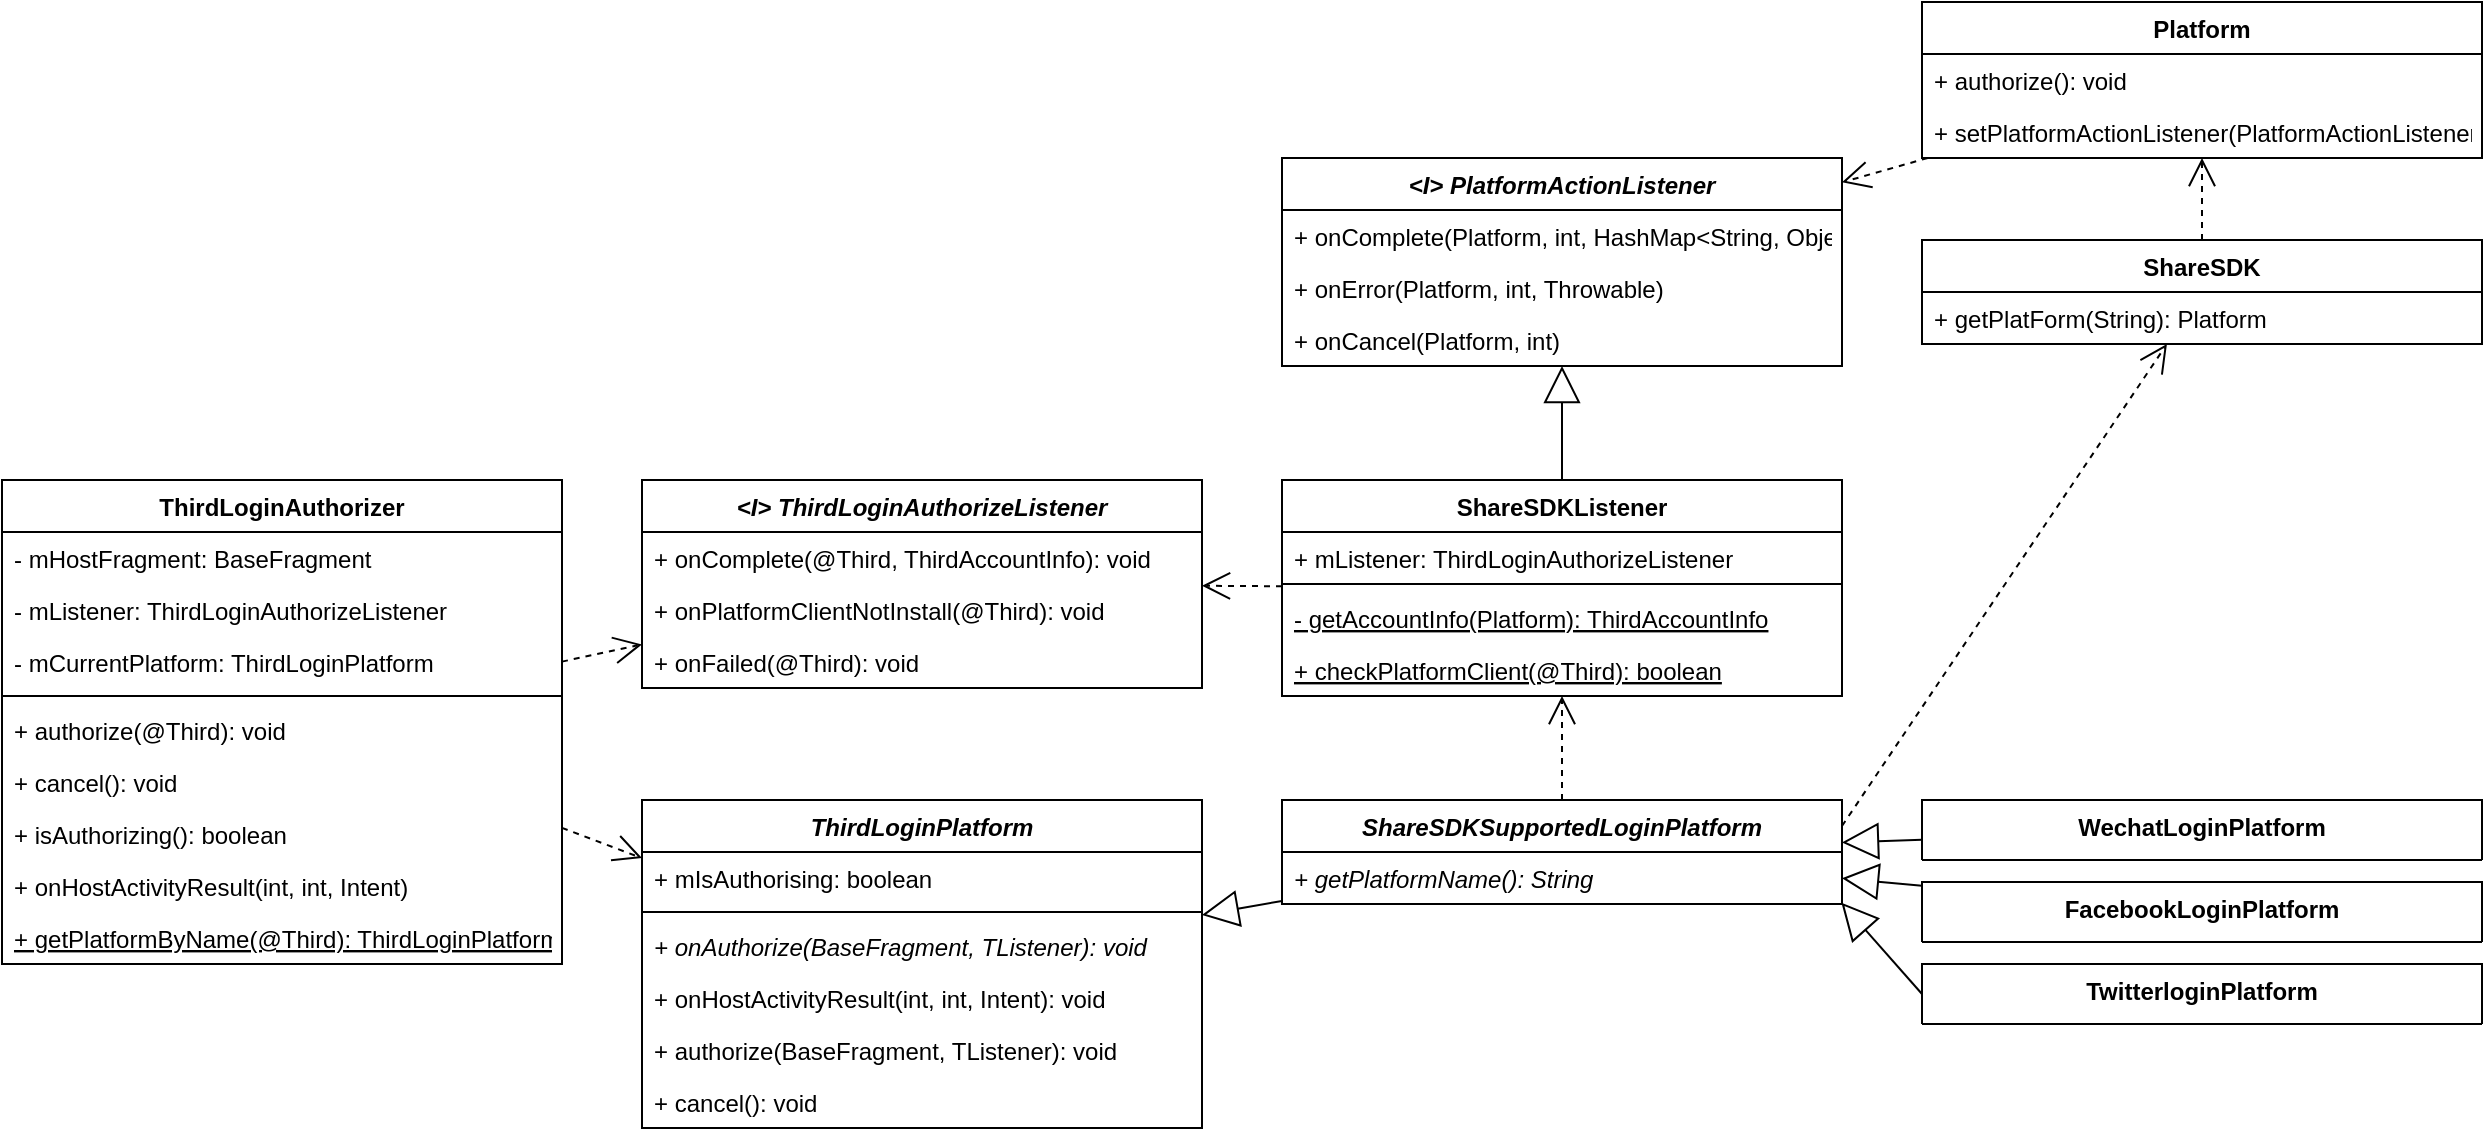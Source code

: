 <mxfile version="10.9.0" type="github"><diagram id="CQj0oGRUAJ8MwqAiTqsg" name="Page-1"><mxGraphModel dx="1162" dy="637" grid="1" gridSize="10" guides="1" tooltips="1" connect="1" arrows="1" fold="1" page="1" pageScale="1" pageWidth="2339" pageHeight="3300" math="0" shadow="0"><root><mxCell id="0"/><mxCell id="1" parent="0"/><mxCell id="OyjzKzTZyDv7s8rB2IZF-1" value="ThirdLoginAuthorizer" style="swimlane;fontStyle=1;align=center;verticalAlign=top;childLayout=stackLayout;horizontal=1;startSize=26;horizontalStack=0;resizeParent=1;resizeParentMax=0;resizeLast=0;collapsible=1;marginBottom=0;" vertex="1" parent="1"><mxGeometry x="40" y="320" width="280" height="242" as="geometry"/></mxCell><mxCell id="OyjzKzTZyDv7s8rB2IZF-2" value="- mHostFragment: BaseFragment" style="text;strokeColor=none;fillColor=none;align=left;verticalAlign=top;spacingLeft=4;spacingRight=4;overflow=hidden;rotatable=0;points=[[0,0.5],[1,0.5]];portConstraint=eastwest;" vertex="1" parent="OyjzKzTZyDv7s8rB2IZF-1"><mxGeometry y="26" width="280" height="26" as="geometry"/></mxCell><mxCell id="OyjzKzTZyDv7s8rB2IZF-5" value="- mListener: ThirdLoginAuthorizeListener" style="text;strokeColor=none;fillColor=none;align=left;verticalAlign=top;spacingLeft=4;spacingRight=4;overflow=hidden;rotatable=0;points=[[0,0.5],[1,0.5]];portConstraint=eastwest;" vertex="1" parent="OyjzKzTZyDv7s8rB2IZF-1"><mxGeometry y="52" width="280" height="26" as="geometry"/></mxCell><mxCell id="OyjzKzTZyDv7s8rB2IZF-6" value="- mCurrentPlatform: ThirdLoginPlatform" style="text;strokeColor=none;fillColor=none;align=left;verticalAlign=top;spacingLeft=4;spacingRight=4;overflow=hidden;rotatable=0;points=[[0,0.5],[1,0.5]];portConstraint=eastwest;" vertex="1" parent="OyjzKzTZyDv7s8rB2IZF-1"><mxGeometry y="78" width="280" height="26" as="geometry"/></mxCell><mxCell id="OyjzKzTZyDv7s8rB2IZF-3" value="" style="line;strokeWidth=1;fillColor=none;align=left;verticalAlign=middle;spacingTop=-1;spacingLeft=3;spacingRight=3;rotatable=0;labelPosition=right;points=[];portConstraint=eastwest;" vertex="1" parent="OyjzKzTZyDv7s8rB2IZF-1"><mxGeometry y="104" width="280" height="8" as="geometry"/></mxCell><mxCell id="OyjzKzTZyDv7s8rB2IZF-4" value="+ authorize(@Third): void" style="text;strokeColor=none;fillColor=none;align=left;verticalAlign=top;spacingLeft=4;spacingRight=4;overflow=hidden;rotatable=0;points=[[0,0.5],[1,0.5]];portConstraint=eastwest;" vertex="1" parent="OyjzKzTZyDv7s8rB2IZF-1"><mxGeometry y="112" width="280" height="26" as="geometry"/></mxCell><mxCell id="OyjzKzTZyDv7s8rB2IZF-7" value="+ cancel(): void" style="text;strokeColor=none;fillColor=none;align=left;verticalAlign=top;spacingLeft=4;spacingRight=4;overflow=hidden;rotatable=0;points=[[0,0.5],[1,0.5]];portConstraint=eastwest;" vertex="1" parent="OyjzKzTZyDv7s8rB2IZF-1"><mxGeometry y="138" width="280" height="26" as="geometry"/></mxCell><mxCell id="OyjzKzTZyDv7s8rB2IZF-8" value="+ isAuthorizing(): boolean" style="text;strokeColor=none;fillColor=none;align=left;verticalAlign=top;spacingLeft=4;spacingRight=4;overflow=hidden;rotatable=0;points=[[0,0.5],[1,0.5]];portConstraint=eastwest;" vertex="1" parent="OyjzKzTZyDv7s8rB2IZF-1"><mxGeometry y="164" width="280" height="26" as="geometry"/></mxCell><mxCell id="OyjzKzTZyDv7s8rB2IZF-9" value="+ onHostActivityResult(int, int, Intent)" style="text;strokeColor=none;fillColor=none;align=left;verticalAlign=top;spacingLeft=4;spacingRight=4;overflow=hidden;rotatable=0;points=[[0,0.5],[1,0.5]];portConstraint=eastwest;" vertex="1" parent="OyjzKzTZyDv7s8rB2IZF-1"><mxGeometry y="190" width="280" height="26" as="geometry"/></mxCell><mxCell id="OyjzKzTZyDv7s8rB2IZF-55" value="+ getPlatformByName(@Third): ThirdLoginPlatform" style="text;strokeColor=none;fillColor=none;align=left;verticalAlign=top;spacingLeft=4;spacingRight=4;overflow=hidden;rotatable=0;points=[[0,0.5],[1,0.5]];portConstraint=eastwest;fontStyle=4" vertex="1" parent="OyjzKzTZyDv7s8rB2IZF-1"><mxGeometry y="216" width="280" height="26" as="geometry"/></mxCell><mxCell id="OyjzKzTZyDv7s8rB2IZF-10" value="ThirdLoginPlatform" style="swimlane;fontStyle=3;align=center;verticalAlign=top;childLayout=stackLayout;horizontal=1;startSize=26;horizontalStack=0;resizeParent=1;resizeParentMax=0;resizeLast=0;collapsible=1;marginBottom=0;" vertex="1" parent="1"><mxGeometry x="360" y="480" width="280" height="164" as="geometry"/></mxCell><mxCell id="OyjzKzTZyDv7s8rB2IZF-11" value="+ mIsAuthorising: boolean" style="text;strokeColor=none;fillColor=none;align=left;verticalAlign=top;spacingLeft=4;spacingRight=4;overflow=hidden;rotatable=0;points=[[0,0.5],[1,0.5]];portConstraint=eastwest;" vertex="1" parent="OyjzKzTZyDv7s8rB2IZF-10"><mxGeometry y="26" width="280" height="26" as="geometry"/></mxCell><mxCell id="OyjzKzTZyDv7s8rB2IZF-14" value="" style="line;strokeWidth=1;fillColor=none;align=left;verticalAlign=middle;spacingTop=-1;spacingLeft=3;spacingRight=3;rotatable=0;labelPosition=right;points=[];portConstraint=eastwest;" vertex="1" parent="OyjzKzTZyDv7s8rB2IZF-10"><mxGeometry y="52" width="280" height="8" as="geometry"/></mxCell><mxCell id="OyjzKzTZyDv7s8rB2IZF-15" value="+ onAuthorize(BaseFragment, TListener): void" style="text;strokeColor=none;fillColor=none;align=left;verticalAlign=top;spacingLeft=4;spacingRight=4;overflow=hidden;rotatable=0;points=[[0,0.5],[1,0.5]];portConstraint=eastwest;fontStyle=2" vertex="1" parent="OyjzKzTZyDv7s8rB2IZF-10"><mxGeometry y="60" width="280" height="26" as="geometry"/></mxCell><mxCell id="OyjzKzTZyDv7s8rB2IZF-16" value="+ onHostActivityResult(int, int, Intent): void" style="text;strokeColor=none;fillColor=none;align=left;verticalAlign=top;spacingLeft=4;spacingRight=4;overflow=hidden;rotatable=0;points=[[0,0.5],[1,0.5]];portConstraint=eastwest;" vertex="1" parent="OyjzKzTZyDv7s8rB2IZF-10"><mxGeometry y="86" width="280" height="26" as="geometry"/></mxCell><mxCell id="OyjzKzTZyDv7s8rB2IZF-17" value="+ authorize(BaseFragment, TListener): void&#10;&#10;" style="text;strokeColor=none;fillColor=none;align=left;verticalAlign=top;spacingLeft=4;spacingRight=4;overflow=hidden;rotatable=0;points=[[0,0.5],[1,0.5]];portConstraint=eastwest;" vertex="1" parent="OyjzKzTZyDv7s8rB2IZF-10"><mxGeometry y="112" width="280" height="26" as="geometry"/></mxCell><mxCell id="OyjzKzTZyDv7s8rB2IZF-18" value="+ cancel(): void" style="text;strokeColor=none;fillColor=none;align=left;verticalAlign=top;spacingLeft=4;spacingRight=4;overflow=hidden;rotatable=0;points=[[0,0.5],[1,0.5]];portConstraint=eastwest;" vertex="1" parent="OyjzKzTZyDv7s8rB2IZF-10"><mxGeometry y="138" width="280" height="26" as="geometry"/></mxCell><mxCell id="OyjzKzTZyDv7s8rB2IZF-21" value="ShareSDKSupportedLoginPlatform" style="swimlane;fontStyle=3;align=center;verticalAlign=top;childLayout=stackLayout;horizontal=1;startSize=26;horizontalStack=0;resizeParent=1;resizeParentMax=0;resizeLast=0;collapsible=1;marginBottom=0;" vertex="1" parent="1"><mxGeometry x="680" y="480" width="280" height="52" as="geometry"/></mxCell><mxCell id="OyjzKzTZyDv7s8rB2IZF-25" value="+ getPlatformName(): String" style="text;strokeColor=none;fillColor=none;align=left;verticalAlign=top;spacingLeft=4;spacingRight=4;overflow=hidden;rotatable=0;points=[[0,0.5],[1,0.5]];portConstraint=eastwest;fontStyle=2" vertex="1" parent="OyjzKzTZyDv7s8rB2IZF-21"><mxGeometry y="26" width="280" height="26" as="geometry"/></mxCell><mxCell id="OyjzKzTZyDv7s8rB2IZF-28" value="" style="endArrow=block;endSize=16;endFill=0;html=1;" edge="1" parent="1" source="OyjzKzTZyDv7s8rB2IZF-21" target="OyjzKzTZyDv7s8rB2IZF-10"><mxGeometry width="160" relative="1" as="geometry"><mxPoint x="150" y="770" as="sourcePoint"/><mxPoint x="310" y="770" as="targetPoint"/></mxGeometry></mxCell><mxCell id="OyjzKzTZyDv7s8rB2IZF-29" value="ShareSDKListener" style="swimlane;fontStyle=1;align=center;verticalAlign=top;childLayout=stackLayout;horizontal=1;startSize=26;horizontalStack=0;resizeParent=1;resizeParentMax=0;resizeLast=0;collapsible=1;marginBottom=0;" vertex="1" parent="1"><mxGeometry x="680" y="320" width="280" height="108" as="geometry"/></mxCell><mxCell id="OyjzKzTZyDv7s8rB2IZF-30" value="+ mListener: ThirdLoginAuthorizeListener" style="text;strokeColor=none;fillColor=none;align=left;verticalAlign=top;spacingLeft=4;spacingRight=4;overflow=hidden;rotatable=0;points=[[0,0.5],[1,0.5]];portConstraint=eastwest;" vertex="1" parent="OyjzKzTZyDv7s8rB2IZF-29"><mxGeometry y="26" width="280" height="22" as="geometry"/></mxCell><mxCell id="OyjzKzTZyDv7s8rB2IZF-31" value="" style="line;strokeWidth=1;fillColor=none;align=left;verticalAlign=middle;spacingTop=-1;spacingLeft=3;spacingRight=3;rotatable=0;labelPosition=right;points=[];portConstraint=eastwest;" vertex="1" parent="OyjzKzTZyDv7s8rB2IZF-29"><mxGeometry y="48" width="280" height="8" as="geometry"/></mxCell><mxCell id="OyjzKzTZyDv7s8rB2IZF-32" value="- getAccountInfo(Platform): ThirdAccountInfo" style="text;strokeColor=none;fillColor=none;align=left;verticalAlign=top;spacingLeft=4;spacingRight=4;overflow=hidden;rotatable=0;points=[[0,0.5],[1,0.5]];portConstraint=eastwest;fontStyle=4" vertex="1" parent="OyjzKzTZyDv7s8rB2IZF-29"><mxGeometry y="56" width="280" height="26" as="geometry"/></mxCell><mxCell id="OyjzKzTZyDv7s8rB2IZF-33" value="+ checkPlatformClient(@Third): boolean&#10;" style="text;strokeColor=none;fillColor=none;align=left;verticalAlign=top;spacingLeft=4;spacingRight=4;overflow=hidden;rotatable=0;points=[[0,0.5],[1,0.5]];portConstraint=eastwest;fontStyle=4" vertex="1" parent="OyjzKzTZyDv7s8rB2IZF-29"><mxGeometry y="82" width="280" height="26" as="geometry"/></mxCell><mxCell id="OyjzKzTZyDv7s8rB2IZF-38" value="" style="endArrow=block;endSize=16;endFill=0;html=1;" edge="1" parent="1" source="OyjzKzTZyDv7s8rB2IZF-29" target="OyjzKzTZyDv7s8rB2IZF-42"><mxGeometry width="160" relative="1" as="geometry"><mxPoint x="380" y="610" as="sourcePoint"/><mxPoint x="820" y="326" as="targetPoint"/></mxGeometry></mxCell><mxCell id="OyjzKzTZyDv7s8rB2IZF-42" value="&lt;I&gt; PlatformActionListener" style="swimlane;fontStyle=3;align=center;verticalAlign=top;childLayout=stackLayout;horizontal=1;startSize=26;horizontalStack=0;resizeParent=1;resizeParentMax=0;resizeLast=0;collapsible=1;marginBottom=0;" vertex="1" parent="1"><mxGeometry x="680" y="159" width="280" height="104" as="geometry"/></mxCell><mxCell id="OyjzKzTZyDv7s8rB2IZF-45" value="+ onComplete(Platform, int, HashMap&lt;String, Object&gt;" style="text;strokeColor=none;fillColor=none;align=left;verticalAlign=top;spacingLeft=4;spacingRight=4;overflow=hidden;rotatable=0;points=[[0,0.5],[1,0.5]];portConstraint=eastwest;fontStyle=0" vertex="1" parent="OyjzKzTZyDv7s8rB2IZF-42"><mxGeometry y="26" width="280" height="26" as="geometry"/></mxCell><mxCell id="OyjzKzTZyDv7s8rB2IZF-46" value="+ onError(Platform, int, Throwable)" style="text;strokeColor=none;fillColor=none;align=left;verticalAlign=top;spacingLeft=4;spacingRight=4;overflow=hidden;rotatable=0;points=[[0,0.5],[1,0.5]];portConstraint=eastwest;" vertex="1" parent="OyjzKzTZyDv7s8rB2IZF-42"><mxGeometry y="52" width="280" height="26" as="geometry"/></mxCell><mxCell id="OyjzKzTZyDv7s8rB2IZF-47" value="+ onCancel(Platform, int)&#10;" style="text;strokeColor=none;fillColor=none;align=left;verticalAlign=top;spacingLeft=4;spacingRight=4;overflow=hidden;rotatable=0;points=[[0,0.5],[1,0.5]];portConstraint=eastwest;" vertex="1" parent="OyjzKzTZyDv7s8rB2IZF-42"><mxGeometry y="78" width="280" height="26" as="geometry"/></mxCell><mxCell id="OyjzKzTZyDv7s8rB2IZF-49" value="&lt;I&gt; ThirdLoginAuthorizeListener" style="swimlane;fontStyle=3;align=center;verticalAlign=top;childLayout=stackLayout;horizontal=1;startSize=26;horizontalStack=0;resizeParent=1;resizeParentMax=0;resizeLast=0;collapsible=1;marginBottom=0;" vertex="1" parent="1"><mxGeometry x="360" y="320" width="280" height="104" as="geometry"/></mxCell><mxCell id="OyjzKzTZyDv7s8rB2IZF-50" value="+ onComplete(@Third, ThirdAccountInfo): void" style="text;strokeColor=none;fillColor=none;align=left;verticalAlign=top;spacingLeft=4;spacingRight=4;overflow=hidden;rotatable=0;points=[[0,0.5],[1,0.5]];portConstraint=eastwest;fontStyle=0" vertex="1" parent="OyjzKzTZyDv7s8rB2IZF-49"><mxGeometry y="26" width="280" height="26" as="geometry"/></mxCell><mxCell id="OyjzKzTZyDv7s8rB2IZF-51" value="+ onPlatformClientNotInstall(@Third): void" style="text;strokeColor=none;fillColor=none;align=left;verticalAlign=top;spacingLeft=4;spacingRight=4;overflow=hidden;rotatable=0;points=[[0,0.5],[1,0.5]];portConstraint=eastwest;" vertex="1" parent="OyjzKzTZyDv7s8rB2IZF-49"><mxGeometry y="52" width="280" height="26" as="geometry"/></mxCell><mxCell id="OyjzKzTZyDv7s8rB2IZF-52" value="+ onFailed(@Third): void&#10;" style="text;strokeColor=none;fillColor=none;align=left;verticalAlign=top;spacingLeft=4;spacingRight=4;overflow=hidden;rotatable=0;points=[[0,0.5],[1,0.5]];portConstraint=eastwest;" vertex="1" parent="OyjzKzTZyDv7s8rB2IZF-49"><mxGeometry y="78" width="280" height="26" as="geometry"/></mxCell><mxCell id="OyjzKzTZyDv7s8rB2IZF-53" value="" style="endArrow=open;endSize=12;dashed=1;html=1;" edge="1" parent="1" source="OyjzKzTZyDv7s8rB2IZF-1" target="OyjzKzTZyDv7s8rB2IZF-49"><mxGeometry width="160" relative="1" as="geometry"><mxPoint x="150" y="770" as="sourcePoint"/><mxPoint x="310" y="770" as="targetPoint"/></mxGeometry></mxCell><mxCell id="OyjzKzTZyDv7s8rB2IZF-54" value="" style="endArrow=open;endSize=12;dashed=1;html=1;" edge="1" parent="1" source="OyjzKzTZyDv7s8rB2IZF-29" target="OyjzKzTZyDv7s8rB2IZF-49"><mxGeometry width="160" relative="1" as="geometry"><mxPoint x="150" y="770" as="sourcePoint"/><mxPoint x="310" y="770" as="targetPoint"/></mxGeometry></mxCell><mxCell id="OyjzKzTZyDv7s8rB2IZF-56" value="" style="endArrow=open;endSize=12;dashed=1;html=1;" edge="1" parent="1" source="OyjzKzTZyDv7s8rB2IZF-1" target="OyjzKzTZyDv7s8rB2IZF-10"><mxGeometry width="160" relative="1" as="geometry"><mxPoint x="150" y="770" as="sourcePoint"/><mxPoint x="310" y="770" as="targetPoint"/></mxGeometry></mxCell><mxCell id="OyjzKzTZyDv7s8rB2IZF-57" value="" style="endArrow=open;endSize=12;dashed=1;html=1;" edge="1" parent="1" source="OyjzKzTZyDv7s8rB2IZF-21" target="OyjzKzTZyDv7s8rB2IZF-29"><mxGeometry width="160" relative="1" as="geometry"><mxPoint x="150" y="770" as="sourcePoint"/><mxPoint x="310" y="770" as="targetPoint"/></mxGeometry></mxCell><mxCell id="OyjzKzTZyDv7s8rB2IZF-58" value="ShareSDK" style="swimlane;fontStyle=1;align=center;verticalAlign=top;childLayout=stackLayout;horizontal=1;startSize=26;horizontalStack=0;resizeParent=1;resizeParentMax=0;resizeLast=0;collapsible=1;marginBottom=0;" vertex="1" parent="1"><mxGeometry x="1000" y="200" width="280" height="52" as="geometry"/></mxCell><mxCell id="OyjzKzTZyDv7s8rB2IZF-59" value="+ getPlatForm(String): Platform" style="text;strokeColor=none;fillColor=none;align=left;verticalAlign=top;spacingLeft=4;spacingRight=4;overflow=hidden;rotatable=0;points=[[0,0.5],[1,0.5]];portConstraint=eastwest;fontStyle=0" vertex="1" parent="OyjzKzTZyDv7s8rB2IZF-58"><mxGeometry y="26" width="280" height="26" as="geometry"/></mxCell><mxCell id="OyjzKzTZyDv7s8rB2IZF-62" value="" style="endArrow=open;endSize=12;dashed=1;html=1;exitX=1;exitY=0.25;exitDx=0;exitDy=0;" edge="1" parent="1" source="OyjzKzTZyDv7s8rB2IZF-21" target="OyjzKzTZyDv7s8rB2IZF-58"><mxGeometry width="160" relative="1" as="geometry"><mxPoint x="1116" y="506" as="sourcePoint"/><mxPoint x="1250" y="530" as="targetPoint"/></mxGeometry></mxCell><mxCell id="OyjzKzTZyDv7s8rB2IZF-63" value="" style="endArrow=open;endSize=12;dashed=1;html=1;" edge="1" parent="1" source="OyjzKzTZyDv7s8rB2IZF-64" target="OyjzKzTZyDv7s8rB2IZF-42"><mxGeometry width="160" relative="1" as="geometry"><mxPoint x="150" y="770" as="sourcePoint"/><mxPoint x="310" y="770" as="targetPoint"/></mxGeometry></mxCell><mxCell id="OyjzKzTZyDv7s8rB2IZF-64" value="Platform" style="swimlane;fontStyle=1;align=center;verticalAlign=top;childLayout=stackLayout;horizontal=1;startSize=26;horizontalStack=0;resizeParent=1;resizeParentMax=0;resizeLast=0;collapsible=1;marginBottom=0;" vertex="1" parent="1"><mxGeometry x="1000" y="81" width="280" height="78" as="geometry"/></mxCell><mxCell id="OyjzKzTZyDv7s8rB2IZF-65" value="+ authorize(): void" style="text;strokeColor=none;fillColor=none;align=left;verticalAlign=top;spacingLeft=4;spacingRight=4;overflow=hidden;rotatable=0;points=[[0,0.5],[1,0.5]];portConstraint=eastwest;fontStyle=0" vertex="1" parent="OyjzKzTZyDv7s8rB2IZF-64"><mxGeometry y="26" width="280" height="26" as="geometry"/></mxCell><mxCell id="OyjzKzTZyDv7s8rB2IZF-66" value="+ setPlatformActionListener(PlatformActionListener)" style="text;strokeColor=none;fillColor=none;align=left;verticalAlign=top;spacingLeft=4;spacingRight=4;overflow=hidden;rotatable=0;points=[[0,0.5],[1,0.5]];portConstraint=eastwest;" vertex="1" parent="OyjzKzTZyDv7s8rB2IZF-64"><mxGeometry y="52" width="280" height="26" as="geometry"/></mxCell><mxCell id="OyjzKzTZyDv7s8rB2IZF-67" value="" style="endArrow=open;endSize=12;dashed=1;html=1;" edge="1" parent="1" source="OyjzKzTZyDv7s8rB2IZF-58" target="OyjzKzTZyDv7s8rB2IZF-64"><mxGeometry width="160" relative="1" as="geometry"><mxPoint x="150" y="770" as="sourcePoint"/><mxPoint x="310" y="770" as="targetPoint"/></mxGeometry></mxCell><mxCell id="OyjzKzTZyDv7s8rB2IZF-68" value="WechatLoginPlatform" style="swimlane;fontStyle=1;align=center;verticalAlign=top;childLayout=stackLayout;horizontal=1;startSize=30;horizontalStack=0;resizeParent=1;resizeParentMax=0;resizeLast=0;collapsible=1;marginBottom=0;" vertex="1" parent="1"><mxGeometry x="1000" y="480" width="280" height="30" as="geometry"/></mxCell><mxCell id="OyjzKzTZyDv7s8rB2IZF-72" value="FacebookLoginPlatform" style="swimlane;fontStyle=1;align=center;verticalAlign=top;childLayout=stackLayout;horizontal=1;startSize=30;horizontalStack=0;resizeParent=1;resizeParentMax=0;resizeLast=0;collapsible=1;marginBottom=0;" vertex="1" parent="1"><mxGeometry x="1000" y="521" width="280" height="30" as="geometry"/></mxCell><mxCell id="OyjzKzTZyDv7s8rB2IZF-73" value="TwitterloginPlatform" style="swimlane;fontStyle=1;align=center;verticalAlign=top;childLayout=stackLayout;horizontal=1;startSize=30;horizontalStack=0;resizeParent=1;resizeParentMax=0;resizeLast=0;collapsible=1;marginBottom=0;" vertex="1" parent="1"><mxGeometry x="1000" y="562" width="280" height="30" as="geometry"/></mxCell><mxCell id="OyjzKzTZyDv7s8rB2IZF-74" value="" style="endArrow=block;endSize=16;endFill=0;html=1;" edge="1" parent="1" source="OyjzKzTZyDv7s8rB2IZF-68" target="OyjzKzTZyDv7s8rB2IZF-21"><mxGeometry width="160" relative="1" as="geometry"><mxPoint x="150" y="770" as="sourcePoint"/><mxPoint x="310" y="770" as="targetPoint"/></mxGeometry></mxCell><mxCell id="OyjzKzTZyDv7s8rB2IZF-75" value="" style="endArrow=block;endSize=16;endFill=0;html=1;" edge="1" parent="1" source="OyjzKzTZyDv7s8rB2IZF-72" target="OyjzKzTZyDv7s8rB2IZF-21"><mxGeometry width="160" relative="1" as="geometry"><mxPoint x="150" y="770" as="sourcePoint"/><mxPoint x="310" y="770" as="targetPoint"/></mxGeometry></mxCell><mxCell id="OyjzKzTZyDv7s8rB2IZF-76" value="" style="endArrow=block;endSize=16;endFill=0;html=1;exitX=0;exitY=0.5;exitDx=0;exitDy=0;entryX=0.999;entryY=0.974;entryDx=0;entryDy=0;entryPerimeter=0;" edge="1" parent="1" source="OyjzKzTZyDv7s8rB2IZF-73" target="OyjzKzTZyDv7s8rB2IZF-25"><mxGeometry width="160" relative="1" as="geometry"><mxPoint x="150" y="770" as="sourcePoint"/><mxPoint x="1120" y="670" as="targetPoint"/></mxGeometry></mxCell></root></mxGraphModel></diagram></mxfile>